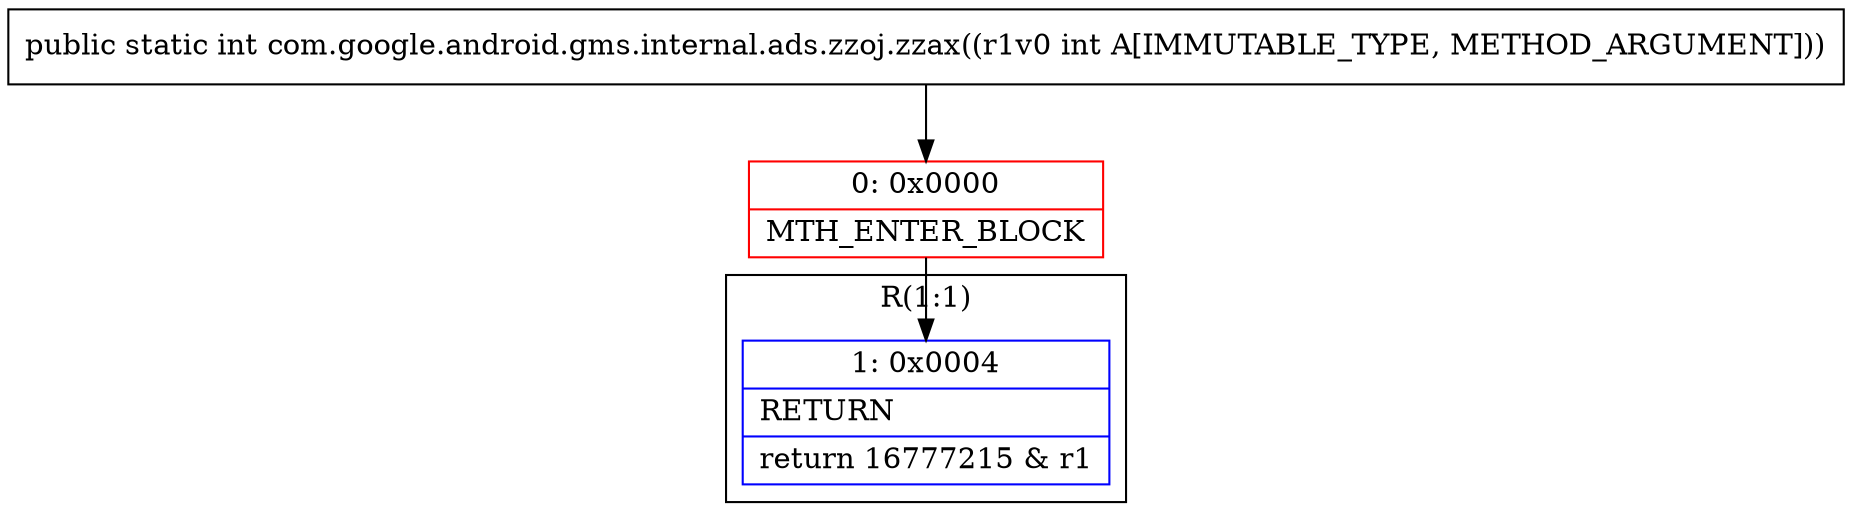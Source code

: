 digraph "CFG forcom.google.android.gms.internal.ads.zzoj.zzax(I)I" {
subgraph cluster_Region_465137801 {
label = "R(1:1)";
node [shape=record,color=blue];
Node_1 [shape=record,label="{1\:\ 0x0004|RETURN\l|return 16777215 & r1\l}"];
}
Node_0 [shape=record,color=red,label="{0\:\ 0x0000|MTH_ENTER_BLOCK\l}"];
MethodNode[shape=record,label="{public static int com.google.android.gms.internal.ads.zzoj.zzax((r1v0 int A[IMMUTABLE_TYPE, METHOD_ARGUMENT])) }"];
MethodNode -> Node_0;
Node_0 -> Node_1;
}

